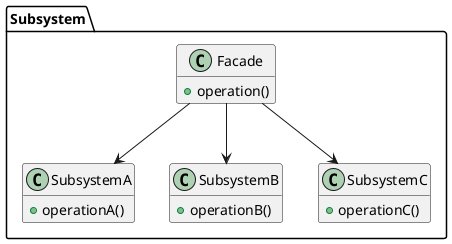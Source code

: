@startuml facade
hide empty members
namespace Subsystem{
class Facade {
    +operation()
}

class SubsystemA {
    +operationA()
}

class SubsystemB {
    +operationB()
}

class SubsystemC{
    +operationC()
}

Facade --> SubsystemA
Facade --> SubsystemB
Facade --> SubsystemC
}
@enduml
